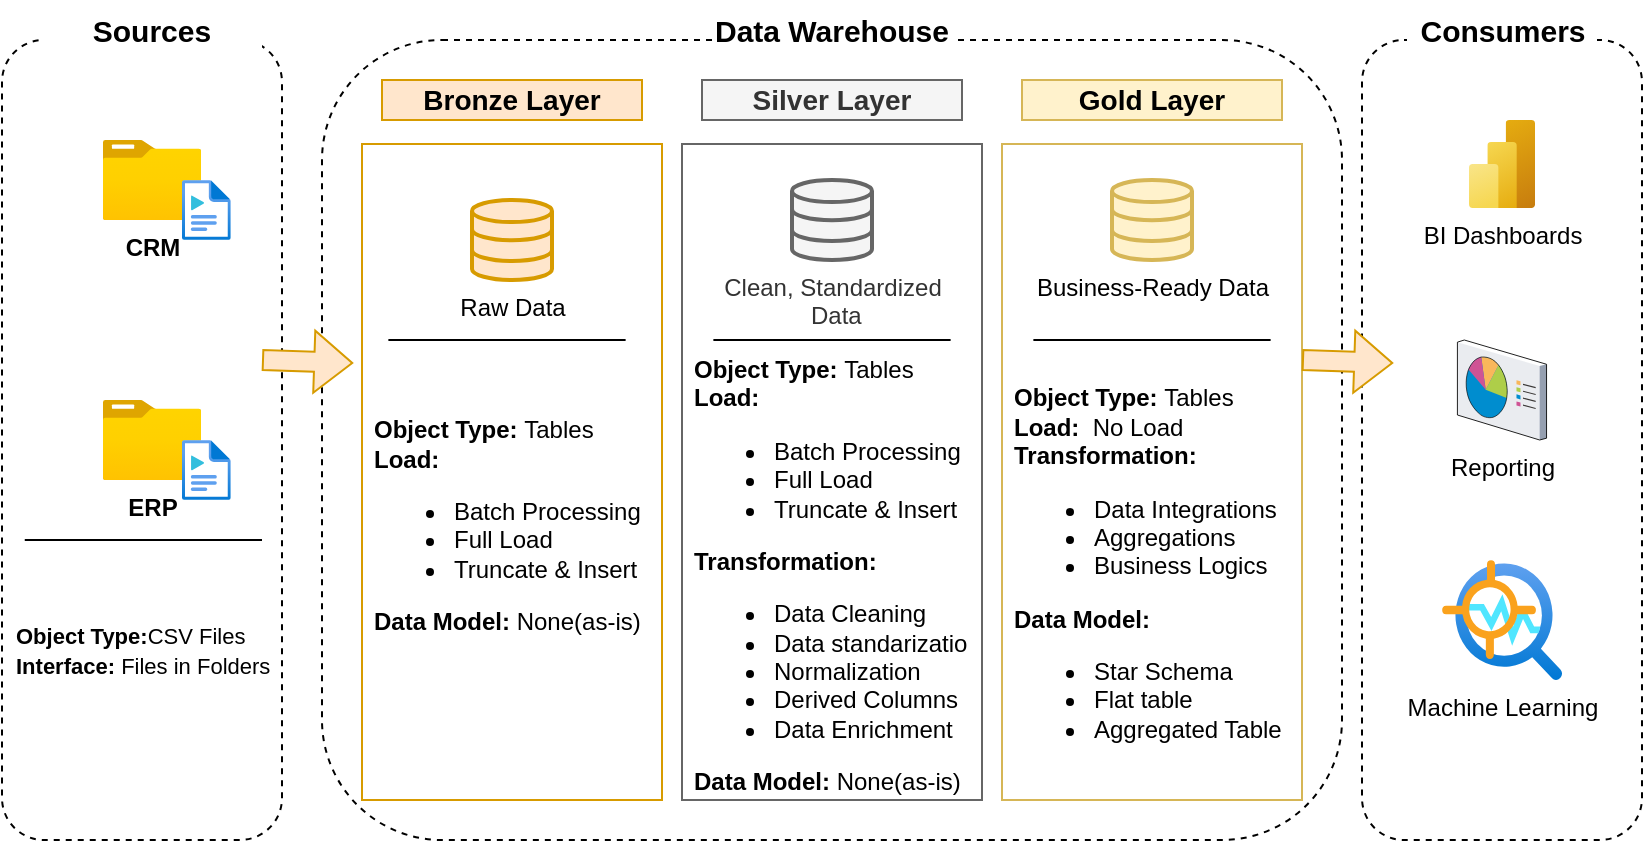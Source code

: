 <mxfile version="28.1.2">
  <diagram name="Page-1" id="8k6CKscDQU4EWW706epi">
    <mxGraphModel dx="922" dy="551" grid="1" gridSize="10" guides="1" tooltips="1" connect="1" arrows="1" fold="1" page="1" pageScale="1" pageWidth="850" pageHeight="1100" math="0" shadow="0">
      <root>
        <mxCell id="0" />
        <mxCell id="1" parent="0" />
        <mxCell id="9nUNLaN0mQYTf9O70Faq-1" value="" style="rounded=1;whiteSpace=wrap;html=1;fillColor=none;strokeColor=default;dashed=1;" vertex="1" parent="1">
          <mxGeometry x="20" y="120" width="140" height="400" as="geometry" />
        </mxCell>
        <mxCell id="9nUNLaN0mQYTf9O70Faq-2" value="&lt;font style=&quot;font-size: 15px;&quot;&gt;&lt;b&gt;Sources&lt;/b&gt;&lt;/font&gt;" style="text;html=1;align=center;verticalAlign=middle;whiteSpace=wrap;rounded=0;shadow=0;fillColor=default;" vertex="1" parent="1">
          <mxGeometry x="40" y="100" width="110" height="30" as="geometry" />
        </mxCell>
        <mxCell id="9nUNLaN0mQYTf9O70Faq-3" value="" style="rounded=1;whiteSpace=wrap;html=1;fillColor=none;strokeColor=default;dashed=1;" vertex="1" parent="1">
          <mxGeometry x="180" y="120" width="510" height="400" as="geometry" />
        </mxCell>
        <mxCell id="9nUNLaN0mQYTf9O70Faq-4" value="&lt;span style=&quot;font-size: 15px;&quot;&gt;&lt;b&gt;Data Warehouse&lt;/b&gt;&lt;/span&gt;" style="text;html=1;align=center;verticalAlign=middle;whiteSpace=wrap;rounded=0;shadow=0;fillColor=default;" vertex="1" parent="1">
          <mxGeometry x="375" y="100" width="120" height="30" as="geometry" />
        </mxCell>
        <mxCell id="9nUNLaN0mQYTf9O70Faq-5" value="" style="rounded=1;whiteSpace=wrap;html=1;fillColor=none;strokeColor=default;dashed=1;" vertex="1" parent="1">
          <mxGeometry x="700" y="120" width="140" height="400" as="geometry" />
        </mxCell>
        <mxCell id="9nUNLaN0mQYTf9O70Faq-6" value="&lt;span style=&quot;font-size: 15px;&quot;&gt;&lt;b&gt;Consumers&lt;/b&gt;&lt;/span&gt;" style="text;html=1;align=center;verticalAlign=middle;whiteSpace=wrap;rounded=0;shadow=0;fillColor=default;" vertex="1" parent="1">
          <mxGeometry x="722.5" y="100" width="95" height="30" as="geometry" />
        </mxCell>
        <mxCell id="9nUNLaN0mQYTf9O70Faq-7" value="&lt;b&gt;&lt;font style=&quot;font-size: 14px;&quot;&gt;Bronze Layer&lt;/font&gt;&lt;/b&gt;" style="rounded=0;whiteSpace=wrap;html=1;fillColor=#ffe6cc;strokeColor=#d79b00;" vertex="1" parent="1">
          <mxGeometry x="210" y="140" width="130" height="20" as="geometry" />
        </mxCell>
        <mxCell id="9nUNLaN0mQYTf9O70Faq-8" value="" style="rounded=0;whiteSpace=wrap;html=1;fillColor=none;strokeColor=#d79b00;" vertex="1" parent="1">
          <mxGeometry x="200" y="172" width="150" height="328" as="geometry" />
        </mxCell>
        <mxCell id="9nUNLaN0mQYTf9O70Faq-9" value="&lt;b&gt;&lt;font style=&quot;font-size: 14px;&quot;&gt;Silver Layer&lt;/font&gt;&lt;/b&gt;" style="rounded=0;whiteSpace=wrap;html=1;fillColor=#f5f5f5;strokeColor=#666666;fontColor=#333333;" vertex="1" parent="1">
          <mxGeometry x="370" y="140" width="130" height="20" as="geometry" />
        </mxCell>
        <mxCell id="9nUNLaN0mQYTf9O70Faq-10" value="&lt;b&gt;&lt;font style=&quot;font-size: 14px;&quot;&gt;Gold Layer&lt;/font&gt;&lt;/b&gt;" style="rounded=0;whiteSpace=wrap;html=1;fillColor=#fff2cc;strokeColor=#d6b656;" vertex="1" parent="1">
          <mxGeometry x="530" y="140" width="130" height="20" as="geometry" />
        </mxCell>
        <mxCell id="9nUNLaN0mQYTf9O70Faq-11" value="" style="rounded=0;whiteSpace=wrap;html=1;fillColor=none;strokeColor=#666666;fontColor=#333333;" vertex="1" parent="1">
          <mxGeometry x="360" y="172" width="150" height="328" as="geometry" />
        </mxCell>
        <mxCell id="9nUNLaN0mQYTf9O70Faq-12" value="" style="rounded=0;whiteSpace=wrap;html=1;fillColor=none;strokeColor=#d6b656;" vertex="1" parent="1">
          <mxGeometry x="520" y="172" width="150" height="328" as="geometry" />
        </mxCell>
        <mxCell id="9nUNLaN0mQYTf9O70Faq-13" value="&lt;b&gt;CRM&lt;/b&gt;" style="image;aspect=fixed;html=1;points=[];align=center;fontSize=12;image=img/lib/azure2/general/Folder_Blank.svg;" vertex="1" parent="1">
          <mxGeometry x="70.35" y="170" width="49.29" height="40" as="geometry" />
        </mxCell>
        <mxCell id="9nUNLaN0mQYTf9O70Faq-14" value="&lt;b&gt;ERP&lt;/b&gt;" style="image;aspect=fixed;html=1;points=[];align=center;fontSize=12;image=img/lib/azure2/general/Folder_Blank.svg;" vertex="1" parent="1">
          <mxGeometry x="70.35" y="300" width="49.29" height="40" as="geometry" />
        </mxCell>
        <mxCell id="9nUNLaN0mQYTf9O70Faq-15" value="" style="image;aspect=fixed;html=1;points=[];align=center;fontSize=12;image=img/lib/azure2/general/Media_File.svg;" vertex="1" parent="1">
          <mxGeometry x="110" y="190" width="24.38" height="30" as="geometry" />
        </mxCell>
        <mxCell id="9nUNLaN0mQYTf9O70Faq-17" value="" style="image;aspect=fixed;html=1;points=[];align=center;fontSize=12;image=img/lib/azure2/general/Media_File.svg;" vertex="1" parent="1">
          <mxGeometry x="110" y="320" width="24.38" height="30" as="geometry" />
        </mxCell>
        <mxCell id="9nUNLaN0mQYTf9O70Faq-22" value="&lt;font style=&quot;font-size: 11px;&quot;&gt;&lt;b&gt;Object Type:&lt;/b&gt;CSV Files&lt;/font&gt;&lt;div&gt;&lt;font style=&quot;font-size: 11px;&quot;&gt;&lt;b&gt;Interface: &lt;/b&gt;Files in Folders&lt;/font&gt;&lt;/div&gt;" style="text;html=1;align=left;verticalAlign=middle;whiteSpace=wrap;rounded=0;" vertex="1" parent="1">
          <mxGeometry x="25" y="400" width="130" height="50" as="geometry" />
        </mxCell>
        <mxCell id="9nUNLaN0mQYTf9O70Faq-26" value="" style="endArrow=none;html=1;rounded=0;" edge="1" parent="1">
          <mxGeometry width="50" height="50" relative="1" as="geometry">
            <mxPoint x="31.44" y="370" as="sourcePoint" />
            <mxPoint x="31.38" y="370" as="targetPoint" />
            <Array as="points">
              <mxPoint x="150" y="370" />
              <mxPoint x="94.38" y="370" />
            </Array>
          </mxGeometry>
        </mxCell>
        <mxCell id="9nUNLaN0mQYTf9O70Faq-27" value="Raw Data" style="html=1;verticalLabelPosition=bottom;align=center;labelBackgroundColor=#ffffff;verticalAlign=top;strokeWidth=2;strokeColor=#d79b00;shadow=0;dashed=0;shape=mxgraph.ios7.icons.data;fillColor=#ffe6cc;" vertex="1" parent="1">
          <mxGeometry x="255" y="200" width="40" height="40" as="geometry" />
        </mxCell>
        <mxCell id="9nUNLaN0mQYTf9O70Faq-28" value="Clean, Standardized&lt;div&gt;&amp;nbsp;Data&lt;/div&gt;" style="html=1;verticalLabelPosition=bottom;align=center;labelBackgroundColor=#ffffff;verticalAlign=top;strokeWidth=2;strokeColor=#666666;shadow=0;dashed=0;shape=mxgraph.ios7.icons.data;fillColor=#f5f5f5;fontColor=#333333;" vertex="1" parent="1">
          <mxGeometry x="415" y="190" width="40" height="40" as="geometry" />
        </mxCell>
        <mxCell id="9nUNLaN0mQYTf9O70Faq-29" value="Business-Ready Data" style="html=1;verticalLabelPosition=bottom;align=center;labelBackgroundColor=#ffffff;verticalAlign=top;strokeWidth=2;strokeColor=#d6b656;shadow=0;dashed=0;shape=mxgraph.ios7.icons.data;fillColor=#fff2cc;" vertex="1" parent="1">
          <mxGeometry x="575" y="190" width="40" height="40" as="geometry" />
        </mxCell>
        <mxCell id="9nUNLaN0mQYTf9O70Faq-31" value="" style="endArrow=none;html=1;rounded=0;" edge="1" parent="1">
          <mxGeometry width="50" height="50" relative="1" as="geometry">
            <mxPoint x="213.25" y="270" as="sourcePoint" />
            <mxPoint x="213.19" y="270" as="targetPoint" />
            <Array as="points">
              <mxPoint x="331.81" y="270" />
              <mxPoint x="276.19" y="270" />
            </Array>
          </mxGeometry>
        </mxCell>
        <mxCell id="9nUNLaN0mQYTf9O70Faq-32" value="" style="endArrow=none;html=1;rounded=0;" edge="1" parent="1">
          <mxGeometry width="50" height="50" relative="1" as="geometry">
            <mxPoint x="375.75" y="270" as="sourcePoint" />
            <mxPoint x="375.69" y="270" as="targetPoint" />
            <Array as="points">
              <mxPoint x="494.31" y="270" />
              <mxPoint x="438.69" y="270" />
            </Array>
          </mxGeometry>
        </mxCell>
        <mxCell id="9nUNLaN0mQYTf9O70Faq-33" value="" style="endArrow=none;html=1;rounded=0;" edge="1" parent="1">
          <mxGeometry width="50" height="50" relative="1" as="geometry">
            <mxPoint x="535.75" y="270" as="sourcePoint" />
            <mxPoint x="535.69" y="270" as="targetPoint" />
            <Array as="points">
              <mxPoint x="654.31" y="270" />
              <mxPoint x="598.69" y="270" />
            </Array>
          </mxGeometry>
        </mxCell>
        <mxCell id="9nUNLaN0mQYTf9O70Faq-34" value="&lt;b&gt;Object Type:&lt;/b&gt;&amp;nbsp;Tables&lt;br&gt;&lt;div style=&quot;&quot;&gt;&lt;b&gt;Load:&lt;/b&gt;&lt;/div&gt;&lt;div style=&quot;&quot;&gt;&lt;ul&gt;&lt;li&gt;Batch Processing&lt;/li&gt;&lt;li&gt;Full Load&lt;/li&gt;&lt;li&gt;Truncate &amp;amp; Insert&lt;/li&gt;&lt;/ul&gt;&lt;div style=&quot;&quot;&gt;&lt;b&gt;Data Model: &lt;/b&gt;None(as-is)&lt;/div&gt;&lt;br&gt;&lt;/div&gt;" style="text;html=1;align=left;verticalAlign=middle;whiteSpace=wrap;rounded=0;" vertex="1" parent="1">
          <mxGeometry x="203.75" y="280" width="142.5" height="180" as="geometry" />
        </mxCell>
        <mxCell id="9nUNLaN0mQYTf9O70Faq-35" value="&lt;b&gt;Object Type:&lt;/b&gt;&amp;nbsp;Tables&lt;br&gt;&lt;div style=&quot;&quot;&gt;&lt;b&gt;Load:&lt;/b&gt;&lt;/div&gt;&lt;div style=&quot;&quot;&gt;&lt;ul&gt;&lt;li&gt;Batch Processing&lt;/li&gt;&lt;li&gt;Full Load&lt;/li&gt;&lt;li&gt;Truncate &amp;amp; Insert&lt;/li&gt;&lt;/ul&gt;&lt;b&gt;Transformation:&lt;/b&gt;&lt;/div&gt;&lt;div style=&quot;&quot;&gt;&lt;ul&gt;&lt;li&gt;Data Cleaning&lt;/li&gt;&lt;li&gt;Data standarizatio&lt;/li&gt;&lt;li&gt;Normalization&lt;/li&gt;&lt;li&gt;Derived Columns&lt;/li&gt;&lt;li&gt;Data Enrichment&lt;/li&gt;&lt;/ul&gt;&lt;div style=&quot;&quot;&gt;&lt;b&gt;Data Model: &lt;/b&gt;None(as-is)&lt;/div&gt;&lt;br&gt;&lt;/div&gt;" style="text;html=1;align=left;verticalAlign=middle;whiteSpace=wrap;rounded=0;" vertex="1" parent="1">
          <mxGeometry x="363.75" y="300" width="142.5" height="190" as="geometry" />
        </mxCell>
        <mxCell id="9nUNLaN0mQYTf9O70Faq-37" value="&lt;b&gt;Object Type:&lt;/b&gt;&amp;nbsp;Tables&lt;br&gt;&lt;div style=&quot;&quot;&gt;&lt;b&gt;Load:&amp;nbsp;&lt;/b&gt;&amp;nbsp;No Load&lt;/div&gt;&lt;div style=&quot;&quot;&gt;&lt;b&gt;Transformation:&lt;/b&gt;&lt;/div&gt;&lt;div style=&quot;&quot;&gt;&lt;ul&gt;&lt;li&gt;Data Integrations&lt;/li&gt;&lt;li&gt;Aggregations&lt;/li&gt;&lt;li&gt;Business Logics&lt;/li&gt;&lt;/ul&gt;&lt;div style=&quot;&quot;&gt;&lt;b&gt;Data Model:&amp;nbsp;&lt;/b&gt;&lt;/div&gt;&lt;div style=&quot;&quot;&gt;&lt;ul&gt;&lt;li&gt;Star Schema&lt;/li&gt;&lt;li&gt;Flat table&lt;/li&gt;&lt;li&gt;Aggregated Table&lt;/li&gt;&lt;/ul&gt;&lt;/div&gt;&lt;br&gt;&lt;/div&gt;" style="text;html=1;align=left;verticalAlign=middle;whiteSpace=wrap;rounded=0;" vertex="1" parent="1">
          <mxGeometry x="523.75" y="300" width="142.5" height="190" as="geometry" />
        </mxCell>
        <mxCell id="9nUNLaN0mQYTf9O70Faq-38" value="BI Dashboards" style="image;aspect=fixed;html=1;points=[];align=center;fontSize=12;image=img/lib/azure2/analytics/Power_BI_Embedded.svg;" vertex="1" parent="1">
          <mxGeometry x="753.51" y="160" width="33" height="44" as="geometry" />
        </mxCell>
        <mxCell id="9nUNLaN0mQYTf9O70Faq-39" value="Reporting&lt;div&gt;&lt;br&gt;&lt;/div&gt;" style="verticalLabelPosition=bottom;sketch=0;aspect=fixed;html=1;verticalAlign=top;strokeColor=none;align=center;outlineConnect=0;shape=mxgraph.citrix.reporting;" vertex="1" parent="1">
          <mxGeometry x="747.71" y="270" width="44.57" height="50" as="geometry" />
        </mxCell>
        <mxCell id="9nUNLaN0mQYTf9O70Faq-40" value="Machine Learning" style="image;aspect=fixed;html=1;points=[];align=center;fontSize=12;image=img/lib/azure2/ai_machine_learning/Anomaly_Detector.svg;" vertex="1" parent="1">
          <mxGeometry x="740.01" y="380" width="60" height="60" as="geometry" />
        </mxCell>
        <mxCell id="9nUNLaN0mQYTf9O70Faq-41" value="" style="shape=flexArrow;endArrow=classic;html=1;rounded=0;fillColor=#ffe6cc;strokeColor=#d79b00;" edge="1" parent="1">
          <mxGeometry width="50" height="50" relative="1" as="geometry">
            <mxPoint x="150" y="280" as="sourcePoint" />
            <mxPoint x="195.62" y="281.518" as="targetPoint" />
          </mxGeometry>
        </mxCell>
        <mxCell id="9nUNLaN0mQYTf9O70Faq-42" value="" style="shape=flexArrow;endArrow=classic;html=1;rounded=0;fillColor=#ffe6cc;strokeColor=#d79b00;" edge="1" parent="1">
          <mxGeometry width="50" height="50" relative="1" as="geometry">
            <mxPoint x="670" y="280" as="sourcePoint" />
            <mxPoint x="715.62" y="281.518" as="targetPoint" />
          </mxGeometry>
        </mxCell>
      </root>
    </mxGraphModel>
  </diagram>
</mxfile>
